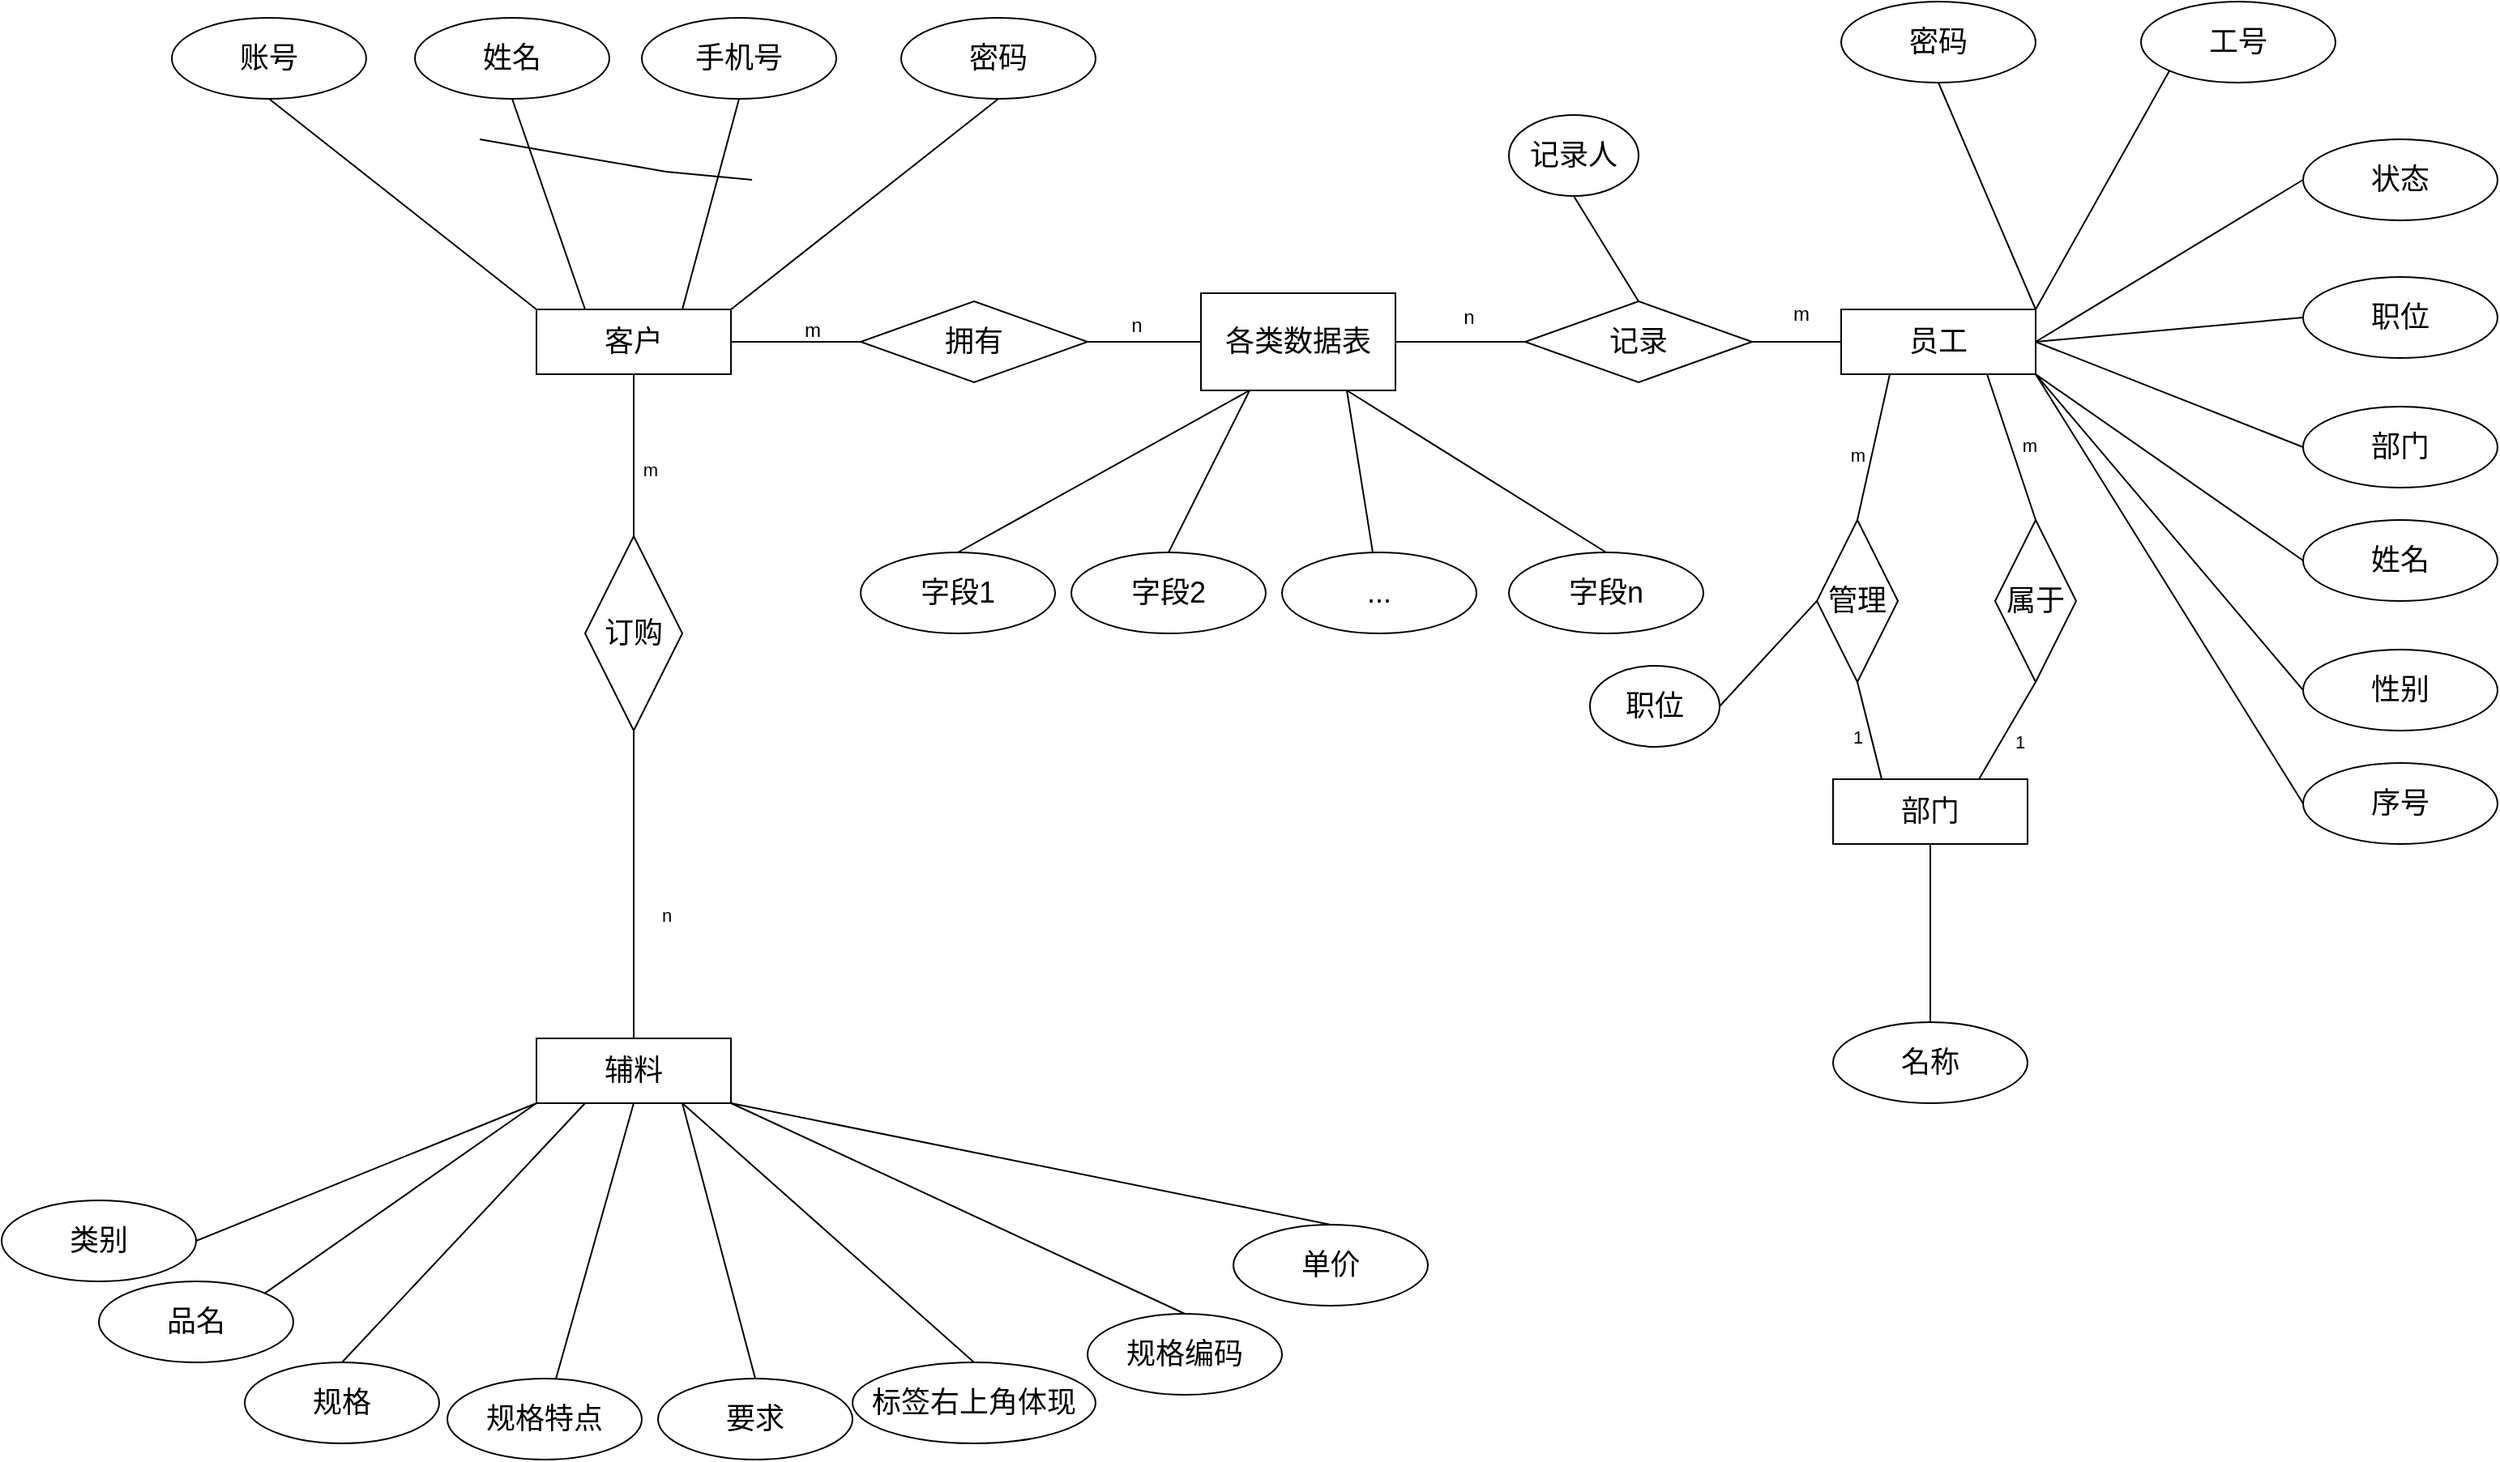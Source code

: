 <mxfile version="21.3.6" type="github">
  <diagram id="R2lEEEUBdFMjLlhIrx00" name="Page-1">
    <mxGraphModel dx="1673" dy="457" grid="1" gridSize="10" guides="1" tooltips="1" connect="1" arrows="1" fold="1" page="1" pageScale="1" pageWidth="850" pageHeight="1100" math="0" shadow="0" extFonts="Permanent Marker^https://fonts.googleapis.com/css?family=Permanent+Marker">
      <root>
        <mxCell id="0" />
        <mxCell id="1" parent="0" />
        <mxCell id="SIaUI2_0OvEgCEtnaFIP-1" value="&lt;font style=&quot;font-size: 18px;&quot;&gt;员工&lt;/font&gt;" style="rounded=0;whiteSpace=wrap;html=1;" parent="1" vertex="1">
          <mxGeometry x="305" y="440" width="120" height="40" as="geometry" />
        </mxCell>
        <mxCell id="SIaUI2_0OvEgCEtnaFIP-2" value="&lt;span style=&quot;font-size: 18px;&quot;&gt;职位&lt;/span&gt;" style="ellipse;whiteSpace=wrap;html=1;" parent="1" vertex="1">
          <mxGeometry x="150" y="660" width="80" height="50" as="geometry" />
        </mxCell>
        <mxCell id="SIaUI2_0OvEgCEtnaFIP-3" value="&lt;span style=&quot;font-size: 18px;&quot;&gt;名称&lt;/span&gt;" style="ellipse;whiteSpace=wrap;html=1;" parent="1" vertex="1">
          <mxGeometry x="300" y="880" width="120" height="50" as="geometry" />
        </mxCell>
        <mxCell id="SIaUI2_0OvEgCEtnaFIP-4" value="&lt;font style=&quot;font-size: 18px;&quot;&gt;密码&lt;/font&gt;" style="ellipse;whiteSpace=wrap;html=1;" parent="1" vertex="1">
          <mxGeometry x="-275" y="260" width="120" height="50" as="geometry" />
        </mxCell>
        <mxCell id="SIaUI2_0OvEgCEtnaFIP-5" value="&lt;span style=&quot;font-size: 18px;&quot;&gt;手机号&lt;/span&gt;" style="ellipse;whiteSpace=wrap;html=1;" parent="1" vertex="1">
          <mxGeometry x="-435" y="260" width="120" height="50" as="geometry" />
        </mxCell>
        <mxCell id="SIaUI2_0OvEgCEtnaFIP-6" value="&lt;font style=&quot;font-size: 18px;&quot;&gt;姓名&lt;/font&gt;" style="ellipse;whiteSpace=wrap;html=1;" parent="1" vertex="1">
          <mxGeometry x="-575" y="260" width="120" height="50" as="geometry" />
        </mxCell>
        <mxCell id="SIaUI2_0OvEgCEtnaFIP-7" value="&lt;span style=&quot;font-size: 18px;&quot;&gt;账号&lt;/span&gt;" style="ellipse;whiteSpace=wrap;html=1;" parent="1" vertex="1">
          <mxGeometry x="-725" y="260" width="120" height="50" as="geometry" />
        </mxCell>
        <mxCell id="SIaUI2_0OvEgCEtnaFIP-8" value="&lt;span style=&quot;font-size: 18px;&quot;&gt;序号&lt;/span&gt;" style="ellipse;whiteSpace=wrap;html=1;" parent="1" vertex="1">
          <mxGeometry x="590" y="720" width="120" height="50" as="geometry" />
        </mxCell>
        <mxCell id="SIaUI2_0OvEgCEtnaFIP-9" value="&lt;span style=&quot;font-size: 18px;&quot;&gt;职位&lt;/span&gt;" style="ellipse;whiteSpace=wrap;html=1;" parent="1" vertex="1">
          <mxGeometry x="590" y="420" width="120" height="50" as="geometry" />
        </mxCell>
        <mxCell id="SIaUI2_0OvEgCEtnaFIP-10" value="&lt;span style=&quot;font-size: 18px;&quot;&gt;工号&lt;/span&gt;" style="ellipse;whiteSpace=wrap;html=1;" parent="1" vertex="1">
          <mxGeometry x="490" y="250" width="120" height="50" as="geometry" />
        </mxCell>
        <mxCell id="SIaUI2_0OvEgCEtnaFIP-11" value="&lt;font style=&quot;font-size: 18px;&quot;&gt;密码&lt;/font&gt;" style="ellipse;whiteSpace=wrap;html=1;" parent="1" vertex="1">
          <mxGeometry x="305" y="250" width="120" height="50" as="geometry" />
        </mxCell>
        <mxCell id="SIaUI2_0OvEgCEtnaFIP-12" value="&lt;span style=&quot;font-size: 18px;&quot;&gt;状态&lt;/span&gt;" style="ellipse;whiteSpace=wrap;html=1;" parent="1" vertex="1">
          <mxGeometry x="590" y="335" width="120" height="50" as="geometry" />
        </mxCell>
        <mxCell id="SIaUI2_0OvEgCEtnaFIP-13" value="&lt;span style=&quot;font-size: 18px;&quot;&gt;性别&lt;/span&gt;" style="ellipse;whiteSpace=wrap;html=1;" parent="1" vertex="1">
          <mxGeometry x="590" y="650" width="120" height="50" as="geometry" />
        </mxCell>
        <mxCell id="SIaUI2_0OvEgCEtnaFIP-14" value="&lt;span style=&quot;font-size: 18px;&quot;&gt;部门&lt;/span&gt;" style="ellipse;whiteSpace=wrap;html=1;" parent="1" vertex="1">
          <mxGeometry x="590" y="500" width="120" height="50" as="geometry" />
        </mxCell>
        <mxCell id="SIaUI2_0OvEgCEtnaFIP-15" value="&lt;font style=&quot;font-size: 18px;&quot;&gt;姓名&lt;/font&gt;" style="ellipse;whiteSpace=wrap;html=1;" parent="1" vertex="1">
          <mxGeometry x="590" y="570" width="120" height="50" as="geometry" />
        </mxCell>
        <mxCell id="SIaUI2_0OvEgCEtnaFIP-16" value="" style="endArrow=none;html=1;rounded=0;entryX=0.5;entryY=1;entryDx=0;entryDy=0;exitX=1;exitY=0;exitDx=0;exitDy=0;" parent="1" source="SIaUI2_0OvEgCEtnaFIP-1" target="SIaUI2_0OvEgCEtnaFIP-11" edge="1">
          <mxGeometry width="50" height="50" relative="1" as="geometry">
            <mxPoint x="680" y="510" as="sourcePoint" />
            <mxPoint x="730" y="460" as="targetPoint" />
          </mxGeometry>
        </mxCell>
        <mxCell id="SIaUI2_0OvEgCEtnaFIP-17" value="" style="endArrow=none;html=1;rounded=0;entryX=0;entryY=0.5;entryDx=0;entryDy=0;exitX=1;exitY=0.5;exitDx=0;exitDy=0;" parent="1" source="SIaUI2_0OvEgCEtnaFIP-1" target="SIaUI2_0OvEgCEtnaFIP-12" edge="1">
          <mxGeometry width="50" height="50" relative="1" as="geometry">
            <mxPoint x="470" y="440" as="sourcePoint" />
            <mxPoint x="600" y="205" as="targetPoint" />
          </mxGeometry>
        </mxCell>
        <mxCell id="SIaUI2_0OvEgCEtnaFIP-18" value="" style="endArrow=none;html=1;rounded=0;entryX=0;entryY=0.5;entryDx=0;entryDy=0;exitX=1;exitY=0.5;exitDx=0;exitDy=0;" parent="1" source="SIaUI2_0OvEgCEtnaFIP-1" target="SIaUI2_0OvEgCEtnaFIP-14" edge="1">
          <mxGeometry width="50" height="50" relative="1" as="geometry">
            <mxPoint x="460" y="430" as="sourcePoint" />
            <mxPoint x="610" y="215" as="targetPoint" />
          </mxGeometry>
        </mxCell>
        <mxCell id="SIaUI2_0OvEgCEtnaFIP-19" value="" style="endArrow=none;html=1;rounded=0;entryX=0;entryY=0.5;entryDx=0;entryDy=0;exitX=1;exitY=0.5;exitDx=0;exitDy=0;" parent="1" source="SIaUI2_0OvEgCEtnaFIP-1" target="SIaUI2_0OvEgCEtnaFIP-9" edge="1">
          <mxGeometry width="50" height="50" relative="1" as="geometry">
            <mxPoint x="490" y="460" as="sourcePoint" />
            <mxPoint x="620" y="225" as="targetPoint" />
          </mxGeometry>
        </mxCell>
        <mxCell id="SIaUI2_0OvEgCEtnaFIP-20" value="" style="endArrow=none;html=1;rounded=0;entryX=0;entryY=1;entryDx=0;entryDy=0;exitX=1;exitY=0;exitDx=0;exitDy=0;" parent="1" source="SIaUI2_0OvEgCEtnaFIP-1" target="SIaUI2_0OvEgCEtnaFIP-10" edge="1">
          <mxGeometry width="50" height="50" relative="1" as="geometry">
            <mxPoint x="500" y="470" as="sourcePoint" />
            <mxPoint x="630" y="235" as="targetPoint" />
          </mxGeometry>
        </mxCell>
        <mxCell id="SIaUI2_0OvEgCEtnaFIP-23" value="" style="endArrow=none;html=1;rounded=0;entryX=0;entryY=0.5;entryDx=0;entryDy=0;exitX=1;exitY=1;exitDx=0;exitDy=0;" parent="1" source="SIaUI2_0OvEgCEtnaFIP-1" target="SIaUI2_0OvEgCEtnaFIP-15" edge="1">
          <mxGeometry width="50" height="50" relative="1" as="geometry">
            <mxPoint x="470" y="460" as="sourcePoint" />
            <mxPoint x="600" y="535" as="targetPoint" />
          </mxGeometry>
        </mxCell>
        <mxCell id="SIaUI2_0OvEgCEtnaFIP-25" value="" style="endArrow=none;html=1;rounded=0;entryX=0;entryY=0.5;entryDx=0;entryDy=0;exitX=1;exitY=1;exitDx=0;exitDy=0;" parent="1" source="SIaUI2_0OvEgCEtnaFIP-1" target="SIaUI2_0OvEgCEtnaFIP-13" edge="1">
          <mxGeometry width="50" height="50" relative="1" as="geometry">
            <mxPoint x="470" y="480" as="sourcePoint" />
            <mxPoint x="600" y="605" as="targetPoint" />
          </mxGeometry>
        </mxCell>
        <mxCell id="SIaUI2_0OvEgCEtnaFIP-26" value="" style="endArrow=none;html=1;rounded=0;entryX=0;entryY=0.5;entryDx=0;entryDy=0;exitX=1;exitY=1;exitDx=0;exitDy=0;" parent="1" source="SIaUI2_0OvEgCEtnaFIP-1" target="SIaUI2_0OvEgCEtnaFIP-8" edge="1">
          <mxGeometry width="50" height="50" relative="1" as="geometry">
            <mxPoint x="470" y="480" as="sourcePoint" />
            <mxPoint x="600" y="685" as="targetPoint" />
          </mxGeometry>
        </mxCell>
        <mxCell id="SIaUI2_0OvEgCEtnaFIP-27" value="&lt;span style=&quot;font-size: 18px;&quot;&gt;客户&lt;/span&gt;" style="rounded=0;whiteSpace=wrap;html=1;" parent="1" vertex="1">
          <mxGeometry x="-500" y="440" width="120" height="40" as="geometry" />
        </mxCell>
        <mxCell id="SIaUI2_0OvEgCEtnaFIP-28" value="" style="endArrow=none;html=1;rounded=0;entryX=0;entryY=0;entryDx=0;entryDy=0;exitX=0.5;exitY=1;exitDx=0;exitDy=0;" parent="1" source="SIaUI2_0OvEgCEtnaFIP-7" target="SIaUI2_0OvEgCEtnaFIP-27" edge="1">
          <mxGeometry width="50" height="50" relative="1" as="geometry">
            <mxPoint x="-630" y="475" as="sourcePoint" />
            <mxPoint x="-580" y="425" as="targetPoint" />
          </mxGeometry>
        </mxCell>
        <mxCell id="SIaUI2_0OvEgCEtnaFIP-29" value="" style="endArrow=none;html=1;rounded=0;entryX=0.25;entryY=0;entryDx=0;entryDy=0;exitX=0.5;exitY=1;exitDx=0;exitDy=0;" parent="1" source="SIaUI2_0OvEgCEtnaFIP-6" target="SIaUI2_0OvEgCEtnaFIP-27" edge="1">
          <mxGeometry width="50" height="50" relative="1" as="geometry">
            <mxPoint x="-270" y="385" as="sourcePoint" />
            <mxPoint x="-220" y="335" as="targetPoint" />
          </mxGeometry>
        </mxCell>
        <mxCell id="SIaUI2_0OvEgCEtnaFIP-30" value="" style="endArrow=none;html=1;rounded=0;entryX=0.75;entryY=0;entryDx=0;entryDy=0;exitX=0.5;exitY=1;exitDx=0;exitDy=0;" parent="1" source="SIaUI2_0OvEgCEtnaFIP-5" target="SIaUI2_0OvEgCEtnaFIP-27" edge="1">
          <mxGeometry width="50" height="50" relative="1" as="geometry">
            <mxPoint x="-270" y="385" as="sourcePoint" />
            <mxPoint x="-220" y="335" as="targetPoint" />
          </mxGeometry>
        </mxCell>
        <mxCell id="SIaUI2_0OvEgCEtnaFIP-32" value="" style="endArrow=none;html=1;rounded=0;entryX=1;entryY=0;entryDx=0;entryDy=0;exitX=0.5;exitY=1;exitDx=0;exitDy=0;" parent="1" source="SIaUI2_0OvEgCEtnaFIP-4" target="SIaUI2_0OvEgCEtnaFIP-27" edge="1">
          <mxGeometry width="50" height="50" relative="1" as="geometry">
            <mxPoint x="-500" y="585" as="sourcePoint" />
            <mxPoint x="-460" y="495" as="targetPoint" />
          </mxGeometry>
        </mxCell>
        <mxCell id="SIaUI2_0OvEgCEtnaFIP-33" value="&lt;span style=&quot;font-size: 18px;&quot;&gt;部门&lt;/span&gt;" style="rounded=0;whiteSpace=wrap;html=1;" parent="1" vertex="1">
          <mxGeometry x="300" y="730" width="120" height="40" as="geometry" />
        </mxCell>
        <mxCell id="SIaUI2_0OvEgCEtnaFIP-34" value="" style="endArrow=none;html=1;rounded=0;entryX=0.5;entryY=1;entryDx=0;entryDy=0;exitX=0.5;exitY=0;exitDx=0;exitDy=0;" parent="1" source="SIaUI2_0OvEgCEtnaFIP-3" target="SIaUI2_0OvEgCEtnaFIP-33" edge="1">
          <mxGeometry width="50" height="50" relative="1" as="geometry">
            <mxPoint x="275" y="770" as="sourcePoint" />
            <mxPoint x="325" y="720" as="targetPoint" />
          </mxGeometry>
        </mxCell>
        <mxCell id="SIaUI2_0OvEgCEtnaFIP-35" value="&lt;font style=&quot;font-size: 18px;&quot;&gt;管理&lt;/font&gt;" style="rhombus;whiteSpace=wrap;html=1;" parent="1" vertex="1">
          <mxGeometry x="290" y="570" width="50" height="100" as="geometry" />
        </mxCell>
        <mxCell id="SIaUI2_0OvEgCEtnaFIP-36" value="&lt;font style=&quot;font-size: 18px;&quot;&gt;属于&lt;/font&gt;" style="rhombus;whiteSpace=wrap;html=1;" parent="1" vertex="1">
          <mxGeometry x="400" y="570" width="50" height="100" as="geometry" />
        </mxCell>
        <mxCell id="SIaUI2_0OvEgCEtnaFIP-38" value="" style="endArrow=none;html=1;rounded=0;entryX=0.25;entryY=1;entryDx=0;entryDy=0;exitX=0.5;exitY=0;exitDx=0;exitDy=0;" parent="1" source="SIaUI2_0OvEgCEtnaFIP-35" target="SIaUI2_0OvEgCEtnaFIP-1" edge="1">
          <mxGeometry width="50" height="50" relative="1" as="geometry">
            <mxPoint x="610" y="640" as="sourcePoint" />
            <mxPoint x="660" y="590" as="targetPoint" />
          </mxGeometry>
        </mxCell>
        <mxCell id="SIaUI2_0OvEgCEtnaFIP-42" value="m" style="edgeLabel;html=1;align=center;verticalAlign=middle;resizable=0;points=[];" parent="SIaUI2_0OvEgCEtnaFIP-38" vertex="1" connectable="0">
          <mxGeometry x="-0.407" y="-4" relative="1" as="geometry">
            <mxPoint x="-10" y="-14" as="offset" />
          </mxGeometry>
        </mxCell>
        <mxCell id="SIaUI2_0OvEgCEtnaFIP-39" value="" style="endArrow=none;html=1;rounded=0;entryX=0.5;entryY=1;entryDx=0;entryDy=0;exitX=0.25;exitY=0;exitDx=0;exitDy=0;" parent="1" source="SIaUI2_0OvEgCEtnaFIP-33" target="SIaUI2_0OvEgCEtnaFIP-35" edge="1">
          <mxGeometry width="50" height="50" relative="1" as="geometry">
            <mxPoint x="305" y="580" as="sourcePoint" />
            <mxPoint x="345" y="490" as="targetPoint" />
          </mxGeometry>
        </mxCell>
        <mxCell id="SIaUI2_0OvEgCEtnaFIP-40" value="" style="endArrow=none;html=1;rounded=0;entryX=0.5;entryY=1;entryDx=0;entryDy=0;exitX=0.75;exitY=0;exitDx=0;exitDy=0;" parent="1" source="SIaUI2_0OvEgCEtnaFIP-33" target="SIaUI2_0OvEgCEtnaFIP-36" edge="1">
          <mxGeometry width="50" height="50" relative="1" as="geometry">
            <mxPoint x="315" y="590" as="sourcePoint" />
            <mxPoint x="355" y="500" as="targetPoint" />
          </mxGeometry>
        </mxCell>
        <mxCell id="SIaUI2_0OvEgCEtnaFIP-41" value="" style="endArrow=none;html=1;rounded=0;entryX=0.75;entryY=1;entryDx=0;entryDy=0;exitX=0.5;exitY=0;exitDx=0;exitDy=0;" parent="1" source="SIaUI2_0OvEgCEtnaFIP-36" target="SIaUI2_0OvEgCEtnaFIP-1" edge="1">
          <mxGeometry width="50" height="50" relative="1" as="geometry">
            <mxPoint x="325" y="600" as="sourcePoint" />
            <mxPoint x="365" y="510" as="targetPoint" />
          </mxGeometry>
        </mxCell>
        <mxCell id="SIaUI2_0OvEgCEtnaFIP-43" value="m" style="edgeLabel;html=1;align=center;verticalAlign=middle;resizable=0;points=[];" parent="1" vertex="1" connectable="0">
          <mxGeometry x="314.999" y="524.998" as="geometry">
            <mxPoint x="106" y="-1" as="offset" />
          </mxGeometry>
        </mxCell>
        <mxCell id="SIaUI2_0OvEgCEtnaFIP-44" value="1" style="edgeLabel;html=1;align=center;verticalAlign=middle;resizable=0;points=[];" parent="1" vertex="1" connectable="0">
          <mxGeometry x="314.999" y="699.998" as="geometry">
            <mxPoint y="4" as="offset" />
          </mxGeometry>
        </mxCell>
        <mxCell id="SIaUI2_0OvEgCEtnaFIP-45" value="1" style="edgeLabel;html=1;align=center;verticalAlign=middle;resizable=0;points=[];" parent="1" vertex="1" connectable="0">
          <mxGeometry x="329.999" y="569.998" as="geometry">
            <mxPoint x="85" y="137" as="offset" />
          </mxGeometry>
        </mxCell>
        <mxCell id="SIaUI2_0OvEgCEtnaFIP-47" value="" style="endArrow=none;html=1;rounded=0;entryX=0;entryY=0.5;entryDx=0;entryDy=0;exitX=1;exitY=0.5;exitDx=0;exitDy=0;" parent="1" source="SIaUI2_0OvEgCEtnaFIP-2" target="SIaUI2_0OvEgCEtnaFIP-35" edge="1">
          <mxGeometry width="50" height="50" relative="1" as="geometry">
            <mxPoint x="360" y="630" as="sourcePoint" />
            <mxPoint x="410" y="580" as="targetPoint" />
          </mxGeometry>
        </mxCell>
        <mxCell id="tsjxmPHbmv7VR3LC_PrF-21" value="" style="endArrow=none;html=1;rounded=0;entryX=1;entryY=0.5;entryDx=0;entryDy=0;exitX=0;exitY=0.5;exitDx=0;exitDy=0;" parent="1" edge="1">
          <mxGeometry width="50" height="50" relative="1" as="geometry">
            <mxPoint x="-420" y="355" as="sourcePoint" />
            <mxPoint x="-535" y="335" as="targetPoint" />
          </mxGeometry>
        </mxCell>
        <mxCell id="tsjxmPHbmv7VR3LC_PrF-22" value="" style="endArrow=none;html=1;rounded=0;entryX=0;entryY=0.5;entryDx=0;entryDy=0;exitX=1;exitY=0;exitDx=0;exitDy=0;" parent="1" edge="1">
          <mxGeometry width="50" height="50" relative="1" as="geometry">
            <mxPoint x="-367" y="360" as="sourcePoint" />
            <mxPoint x="-420" y="355" as="targetPoint" />
          </mxGeometry>
        </mxCell>
        <mxCell id="tsjxmPHbmv7VR3LC_PrF-27" value="&lt;font style=&quot;font-size: 18px;&quot;&gt;各类数据表&lt;/font&gt;" style="rounded=0;whiteSpace=wrap;html=1;" parent="1" vertex="1">
          <mxGeometry x="-90" y="430" width="120" height="60" as="geometry" />
        </mxCell>
        <mxCell id="tsjxmPHbmv7VR3LC_PrF-28" value="&lt;font style=&quot;font-size: 18px;&quot;&gt;记录&lt;/font&gt;" style="rhombus;whiteSpace=wrap;html=1;" parent="1" vertex="1">
          <mxGeometry x="110" y="435" width="140" height="50" as="geometry" />
        </mxCell>
        <mxCell id="tsjxmPHbmv7VR3LC_PrF-30" value="&lt;font style=&quot;font-size: 18px;&quot;&gt;辅料&lt;/font&gt;" style="rounded=0;whiteSpace=wrap;html=1;" parent="1" vertex="1">
          <mxGeometry x="-500" y="890" width="120" height="40" as="geometry" />
        </mxCell>
        <mxCell id="tsjxmPHbmv7VR3LC_PrF-31" value="&lt;span style=&quot;font-size: 18px;&quot;&gt;标签右上角体现&lt;/span&gt;" style="ellipse;whiteSpace=wrap;html=1;" parent="1" vertex="1">
          <mxGeometry x="-305" y="1090" width="150" height="50" as="geometry" />
        </mxCell>
        <mxCell id="tsjxmPHbmv7VR3LC_PrF-32" value="&lt;span style=&quot;font-size: 18px;&quot;&gt;品名&lt;/span&gt;" style="ellipse;whiteSpace=wrap;html=1;" parent="1" vertex="1">
          <mxGeometry x="-770" y="1040" width="120" height="50" as="geometry" />
        </mxCell>
        <mxCell id="tsjxmPHbmv7VR3LC_PrF-33" value="&lt;span style=&quot;font-size: 18px;&quot;&gt;类别&lt;/span&gt;" style="ellipse;whiteSpace=wrap;html=1;" parent="1" vertex="1">
          <mxGeometry x="-830" y="990" width="120" height="50" as="geometry" />
        </mxCell>
        <mxCell id="tsjxmPHbmv7VR3LC_PrF-34" value="&lt;span style=&quot;font-size: 18px;&quot;&gt;要求&lt;/span&gt;" style="ellipse;whiteSpace=wrap;html=1;" parent="1" vertex="1">
          <mxGeometry x="-425" y="1100" width="120" height="50" as="geometry" />
        </mxCell>
        <mxCell id="tsjxmPHbmv7VR3LC_PrF-35" value="&lt;span style=&quot;font-size: 18px;&quot;&gt;规格&lt;/span&gt;" style="ellipse;whiteSpace=wrap;html=1;" parent="1" vertex="1">
          <mxGeometry x="-680" y="1090" width="120" height="50" as="geometry" />
        </mxCell>
        <mxCell id="tsjxmPHbmv7VR3LC_PrF-36" value="&lt;span style=&quot;font-size: 18px;&quot;&gt;规格特点&lt;/span&gt;" style="ellipse;whiteSpace=wrap;html=1;" parent="1" vertex="1">
          <mxGeometry x="-555" y="1100" width="120" height="50" as="geometry" />
        </mxCell>
        <mxCell id="tsjxmPHbmv7VR3LC_PrF-37" value="&lt;span style=&quot;font-size: 18px;&quot;&gt;规格编码&lt;/span&gt;" style="ellipse;whiteSpace=wrap;html=1;" parent="1" vertex="1">
          <mxGeometry x="-160" y="1060" width="120" height="50" as="geometry" />
        </mxCell>
        <mxCell id="tsjxmPHbmv7VR3LC_PrF-38" value="&lt;span style=&quot;font-size: 18px;&quot;&gt;单价&lt;/span&gt;" style="ellipse;whiteSpace=wrap;html=1;" parent="1" vertex="1">
          <mxGeometry x="-70" y="1005" width="120" height="50" as="geometry" />
        </mxCell>
        <mxCell id="tsjxmPHbmv7VR3LC_PrF-39" value="" style="endArrow=none;html=1;rounded=0;entryX=1;entryY=0.5;entryDx=0;entryDy=0;exitX=0;exitY=1;exitDx=0;exitDy=0;" parent="1" source="tsjxmPHbmv7VR3LC_PrF-30" target="tsjxmPHbmv7VR3LC_PrF-33" edge="1">
          <mxGeometry width="50" height="50" relative="1" as="geometry">
            <mxPoint x="-465" y="835" as="sourcePoint" />
            <mxPoint x="-125" y="955" as="targetPoint" />
          </mxGeometry>
        </mxCell>
        <mxCell id="tsjxmPHbmv7VR3LC_PrF-40" value="" style="endArrow=none;html=1;rounded=0;entryX=0.5;entryY=0;entryDx=0;entryDy=0;exitX=0.75;exitY=1;exitDx=0;exitDy=0;" parent="1" source="tsjxmPHbmv7VR3LC_PrF-30" target="tsjxmPHbmv7VR3LC_PrF-34" edge="1">
          <mxGeometry width="50" height="50" relative="1" as="geometry">
            <mxPoint x="-405" y="895" as="sourcePoint" />
            <mxPoint x="-385" y="715" as="targetPoint" />
          </mxGeometry>
        </mxCell>
        <mxCell id="tsjxmPHbmv7VR3LC_PrF-41" value="" style="endArrow=none;html=1;rounded=0;exitX=0.5;exitY=1;exitDx=0;exitDy=0;" parent="1" source="tsjxmPHbmv7VR3LC_PrF-30" target="tsjxmPHbmv7VR3LC_PrF-36" edge="1">
          <mxGeometry width="50" height="50" relative="1" as="geometry">
            <mxPoint x="-395" y="905" as="sourcePoint" />
            <mxPoint x="-375" y="725" as="targetPoint" />
          </mxGeometry>
        </mxCell>
        <mxCell id="tsjxmPHbmv7VR3LC_PrF-42" value="" style="endArrow=none;html=1;rounded=0;entryX=0.5;entryY=0;entryDx=0;entryDy=0;exitX=0.25;exitY=1;exitDx=0;exitDy=0;" parent="1" source="tsjxmPHbmv7VR3LC_PrF-30" target="tsjxmPHbmv7VR3LC_PrF-35" edge="1">
          <mxGeometry width="50" height="50" relative="1" as="geometry">
            <mxPoint x="-385" y="915" as="sourcePoint" />
            <mxPoint x="-365" y="735" as="targetPoint" />
          </mxGeometry>
        </mxCell>
        <mxCell id="tsjxmPHbmv7VR3LC_PrF-43" value="" style="endArrow=none;html=1;rounded=0;entryX=1;entryY=0;entryDx=0;entryDy=0;exitX=0;exitY=1;exitDx=0;exitDy=0;" parent="1" source="tsjxmPHbmv7VR3LC_PrF-30" target="tsjxmPHbmv7VR3LC_PrF-32" edge="1">
          <mxGeometry width="50" height="50" relative="1" as="geometry">
            <mxPoint x="-375" y="925" as="sourcePoint" />
            <mxPoint x="-355" y="745" as="targetPoint" />
          </mxGeometry>
        </mxCell>
        <mxCell id="tsjxmPHbmv7VR3LC_PrF-44" value="" style="endArrow=none;html=1;rounded=0;entryX=0.5;entryY=0;entryDx=0;entryDy=0;exitX=0.75;exitY=1;exitDx=0;exitDy=0;" parent="1" source="tsjxmPHbmv7VR3LC_PrF-30" target="tsjxmPHbmv7VR3LC_PrF-31" edge="1">
          <mxGeometry width="50" height="50" relative="1" as="geometry">
            <mxPoint x="-477" y="895" as="sourcePoint" />
            <mxPoint x="-635" y="880" as="targetPoint" />
          </mxGeometry>
        </mxCell>
        <mxCell id="tsjxmPHbmv7VR3LC_PrF-45" value="&lt;font style=&quot;font-size: 18px;&quot;&gt;订购&lt;/font&gt;" style="rhombus;whiteSpace=wrap;html=1;" parent="1" vertex="1">
          <mxGeometry x="-470" y="580" width="60" height="120" as="geometry" />
        </mxCell>
        <mxCell id="tsjxmPHbmv7VR3LC_PrF-46" value="" style="endArrow=none;html=1;rounded=0;exitX=0.5;exitY=0;exitDx=0;exitDy=0;entryX=0.5;entryY=1;entryDx=0;entryDy=0;" parent="1" source="tsjxmPHbmv7VR3LC_PrF-45" target="SIaUI2_0OvEgCEtnaFIP-27" edge="1">
          <mxGeometry width="50" height="50" relative="1" as="geometry">
            <mxPoint x="-365" y="712.5" as="sourcePoint" />
            <mxPoint x="-440" y="490" as="targetPoint" />
          </mxGeometry>
        </mxCell>
        <mxCell id="tsjxmPHbmv7VR3LC_PrF-47" value="m" style="edgeLabel;html=1;align=center;verticalAlign=middle;resizable=0;points=[];" parent="tsjxmPHbmv7VR3LC_PrF-46" vertex="1" connectable="0">
          <mxGeometry x="-0.182" y="3" relative="1" as="geometry">
            <mxPoint x="13" as="offset" />
          </mxGeometry>
        </mxCell>
        <mxCell id="tsjxmPHbmv7VR3LC_PrF-48" value="" style="endArrow=none;html=1;rounded=0;exitX=0.5;exitY=0;exitDx=0;exitDy=0;entryX=0.5;entryY=1;entryDx=0;entryDy=0;" parent="1" source="tsjxmPHbmv7VR3LC_PrF-30" target="tsjxmPHbmv7VR3LC_PrF-45" edge="1">
          <mxGeometry width="50" height="50" relative="1" as="geometry">
            <mxPoint x="-440" y="852.5" as="sourcePoint" />
            <mxPoint x="-160" y="792.5" as="targetPoint" />
          </mxGeometry>
        </mxCell>
        <mxCell id="tsjxmPHbmv7VR3LC_PrF-49" value="n" style="edgeLabel;html=1;align=center;verticalAlign=middle;resizable=0;points=[];" parent="tsjxmPHbmv7VR3LC_PrF-48" vertex="1" connectable="0">
          <mxGeometry x="-0.321" y="1" relative="1" as="geometry">
            <mxPoint x="21" y="-12" as="offset" />
          </mxGeometry>
        </mxCell>
        <mxCell id="tsjxmPHbmv7VR3LC_PrF-51" value="" style="endArrow=none;html=1;rounded=0;entryX=0.5;entryY=0;entryDx=0;entryDy=0;exitX=1;exitY=1;exitDx=0;exitDy=0;" parent="1" source="tsjxmPHbmv7VR3LC_PrF-30" target="tsjxmPHbmv7VR3LC_PrF-38" edge="1">
          <mxGeometry width="50" height="50" relative="1" as="geometry">
            <mxPoint x="-500" y="900" as="sourcePoint" />
            <mxPoint x="-475" y="715" as="targetPoint" />
          </mxGeometry>
        </mxCell>
        <mxCell id="tsjxmPHbmv7VR3LC_PrF-52" value="" style="endArrow=none;html=1;rounded=0;entryX=1;entryY=1;entryDx=0;entryDy=0;exitX=0.5;exitY=0;exitDx=0;exitDy=0;" parent="1" source="tsjxmPHbmv7VR3LC_PrF-37" target="tsjxmPHbmv7VR3LC_PrF-30" edge="1">
          <mxGeometry width="50" height="50" relative="1" as="geometry">
            <mxPoint x="-490" y="910" as="sourcePoint" />
            <mxPoint x="-465" y="725" as="targetPoint" />
          </mxGeometry>
        </mxCell>
        <mxCell id="tsjxmPHbmv7VR3LC_PrF-54" value="&lt;span style=&quot;font-size: 18px;&quot;&gt;拥有&lt;/span&gt;" style="rhombus;whiteSpace=wrap;html=1;" parent="1" vertex="1">
          <mxGeometry x="-300" y="435" width="140" height="50" as="geometry" />
        </mxCell>
        <mxCell id="tsjxmPHbmv7VR3LC_PrF-56" value="" style="endArrow=none;html=1;rounded=0;entryX=0;entryY=0.5;entryDx=0;entryDy=0;exitX=1;exitY=0.5;exitDx=0;exitDy=0;" parent="1" source="tsjxmPHbmv7VR3LC_PrF-28" target="SIaUI2_0OvEgCEtnaFIP-1" edge="1">
          <mxGeometry width="50" height="50" relative="1" as="geometry">
            <mxPoint x="-90" y="640" as="sourcePoint" />
            <mxPoint x="-40" y="590" as="targetPoint" />
          </mxGeometry>
        </mxCell>
        <mxCell id="tsjxmPHbmv7VR3LC_PrF-57" value="" style="endArrow=none;html=1;rounded=0;entryX=0;entryY=0.5;entryDx=0;entryDy=0;exitX=1;exitY=0.5;exitDx=0;exitDy=0;" parent="1" source="tsjxmPHbmv7VR3LC_PrF-27" target="tsjxmPHbmv7VR3LC_PrF-28" edge="1">
          <mxGeometry width="50" height="50" relative="1" as="geometry">
            <mxPoint x="260" y="470" as="sourcePoint" />
            <mxPoint x="315" y="470" as="targetPoint" />
          </mxGeometry>
        </mxCell>
        <mxCell id="tsjxmPHbmv7VR3LC_PrF-58" value="" style="endArrow=none;html=1;rounded=0;entryX=0;entryY=0.5;entryDx=0;entryDy=0;exitX=1;exitY=0.5;exitDx=0;exitDy=0;" parent="1" source="SIaUI2_0OvEgCEtnaFIP-27" target="tsjxmPHbmv7VR3LC_PrF-54" edge="1">
          <mxGeometry width="50" height="50" relative="1" as="geometry">
            <mxPoint x="40" y="470" as="sourcePoint" />
            <mxPoint x="120" y="470" as="targetPoint" />
          </mxGeometry>
        </mxCell>
        <mxCell id="tsjxmPHbmv7VR3LC_PrF-59" value="" style="endArrow=none;html=1;rounded=0;entryX=0;entryY=0.5;entryDx=0;entryDy=0;exitX=1;exitY=0.5;exitDx=0;exitDy=0;" parent="1" source="tsjxmPHbmv7VR3LC_PrF-54" target="tsjxmPHbmv7VR3LC_PrF-27" edge="1">
          <mxGeometry width="50" height="50" relative="1" as="geometry">
            <mxPoint x="50" y="480" as="sourcePoint" />
            <mxPoint x="130" y="480" as="targetPoint" />
          </mxGeometry>
        </mxCell>
        <mxCell id="tsjxmPHbmv7VR3LC_PrF-60" value="&lt;span style=&quot;font-size: 18px;&quot;&gt;字段1&lt;/span&gt;" style="ellipse;whiteSpace=wrap;html=1;" parent="1" vertex="1">
          <mxGeometry x="-300" y="590" width="120" height="50" as="geometry" />
        </mxCell>
        <mxCell id="tsjxmPHbmv7VR3LC_PrF-61" value="&lt;span style=&quot;font-size: 18px;&quot;&gt;字段n&lt;/span&gt;" style="ellipse;whiteSpace=wrap;html=1;" parent="1" vertex="1">
          <mxGeometry x="100" y="590" width="120" height="50" as="geometry" />
        </mxCell>
        <mxCell id="tsjxmPHbmv7VR3LC_PrF-62" value="&lt;span style=&quot;font-size: 18px;&quot;&gt;字段2&lt;/span&gt;" style="ellipse;whiteSpace=wrap;html=1;" parent="1" vertex="1">
          <mxGeometry x="-170" y="590" width="120" height="50" as="geometry" />
        </mxCell>
        <mxCell id="tsjxmPHbmv7VR3LC_PrF-63" value="&lt;span style=&quot;font-size: 18px;&quot;&gt;...&lt;/span&gt;" style="ellipse;whiteSpace=wrap;html=1;" parent="1" vertex="1">
          <mxGeometry x="-40" y="590" width="120" height="50" as="geometry" />
        </mxCell>
        <mxCell id="tsjxmPHbmv7VR3LC_PrF-65" value="m" style="text;html=1;align=center;verticalAlign=middle;resizable=0;points=[];autosize=1;strokeColor=none;fillColor=none;" parent="1" vertex="1">
          <mxGeometry x="-345" y="438" width="30" height="30" as="geometry" />
        </mxCell>
        <mxCell id="tsjxmPHbmv7VR3LC_PrF-66" value="n" style="text;html=1;align=center;verticalAlign=middle;resizable=0;points=[];autosize=1;strokeColor=none;fillColor=none;" parent="1" vertex="1">
          <mxGeometry x="-145" y="435" width="30" height="30" as="geometry" />
        </mxCell>
        <mxCell id="tsjxmPHbmv7VR3LC_PrF-67" value="n" style="text;html=1;align=center;verticalAlign=middle;resizable=0;points=[];autosize=1;strokeColor=none;fillColor=none;" parent="1" vertex="1">
          <mxGeometry x="60" y="430" width="30" height="30" as="geometry" />
        </mxCell>
        <mxCell id="tsjxmPHbmv7VR3LC_PrF-68" value="m" style="text;html=1;align=center;verticalAlign=middle;resizable=0;points=[];autosize=1;strokeColor=none;fillColor=none;" parent="1" vertex="1">
          <mxGeometry x="265" y="428" width="30" height="30" as="geometry" />
        </mxCell>
        <mxCell id="tsjxmPHbmv7VR3LC_PrF-69" value="" style="endArrow=none;html=1;rounded=0;entryX=0.25;entryY=1;entryDx=0;entryDy=0;exitX=0.5;exitY=0;exitDx=0;exitDy=0;" parent="1" source="tsjxmPHbmv7VR3LC_PrF-60" target="tsjxmPHbmv7VR3LC_PrF-27" edge="1">
          <mxGeometry width="50" height="50" relative="1" as="geometry">
            <mxPoint x="-220" y="810" as="sourcePoint" />
            <mxPoint x="-170" y="760" as="targetPoint" />
          </mxGeometry>
        </mxCell>
        <mxCell id="tsjxmPHbmv7VR3LC_PrF-70" value="" style="endArrow=none;html=1;rounded=0;entryX=0.25;entryY=1;entryDx=0;entryDy=0;exitX=0.5;exitY=0;exitDx=0;exitDy=0;" parent="1" source="tsjxmPHbmv7VR3LC_PrF-62" target="tsjxmPHbmv7VR3LC_PrF-27" edge="1">
          <mxGeometry width="50" height="50" relative="1" as="geometry">
            <mxPoint x="-230" y="600" as="sourcePoint" />
            <mxPoint x="-50" y="500" as="targetPoint" />
          </mxGeometry>
        </mxCell>
        <mxCell id="tsjxmPHbmv7VR3LC_PrF-71" value="" style="endArrow=none;html=1;rounded=0;entryX=0.75;entryY=1;entryDx=0;entryDy=0;" parent="1" source="tsjxmPHbmv7VR3LC_PrF-63" target="tsjxmPHbmv7VR3LC_PrF-27" edge="1">
          <mxGeometry width="50" height="50" relative="1" as="geometry">
            <mxPoint x="-220" y="610" as="sourcePoint" />
            <mxPoint x="-40" y="510" as="targetPoint" />
          </mxGeometry>
        </mxCell>
        <mxCell id="tsjxmPHbmv7VR3LC_PrF-72" value="" style="endArrow=none;html=1;rounded=0;entryX=0.75;entryY=1;entryDx=0;entryDy=0;exitX=0.5;exitY=0;exitDx=0;exitDy=0;" parent="1" source="tsjxmPHbmv7VR3LC_PrF-61" target="tsjxmPHbmv7VR3LC_PrF-27" edge="1">
          <mxGeometry width="50" height="50" relative="1" as="geometry">
            <mxPoint x="-210" y="620" as="sourcePoint" />
            <mxPoint x="-30" y="520" as="targetPoint" />
          </mxGeometry>
        </mxCell>
        <mxCell id="tsjxmPHbmv7VR3LC_PrF-76" value="&lt;span style=&quot;font-size: 18px;&quot;&gt;记录人&lt;/span&gt;" style="ellipse;whiteSpace=wrap;html=1;" parent="1" vertex="1">
          <mxGeometry x="100" y="320" width="80" height="50" as="geometry" />
        </mxCell>
        <mxCell id="tsjxmPHbmv7VR3LC_PrF-77" value="" style="endArrow=none;html=1;rounded=0;entryX=0.5;entryY=0;entryDx=0;entryDy=0;exitX=0.5;exitY=1;exitDx=0;exitDy=0;" parent="1" source="tsjxmPHbmv7VR3LC_PrF-76" target="tsjxmPHbmv7VR3LC_PrF-28" edge="1">
          <mxGeometry width="50" height="50" relative="1" as="geometry">
            <mxPoint x="-205" y="320" as="sourcePoint" />
            <mxPoint x="-370" y="450" as="targetPoint" />
          </mxGeometry>
        </mxCell>
      </root>
    </mxGraphModel>
  </diagram>
</mxfile>
